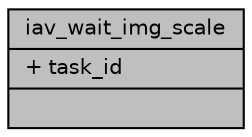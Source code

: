 digraph "iav_wait_img_scale"
{
 // INTERACTIVE_SVG=YES
 // LATEX_PDF_SIZE
  bgcolor="transparent";
  edge [fontname="Helvetica",fontsize="10",labelfontname="Helvetica",labelfontsize="10"];
  node [fontname="Helvetica",fontsize="10",shape=record];
  Node1 [label="{iav_wait_img_scale\n|+ task_id\l|}",height=0.2,width=0.4,color="black", fillcolor="grey75", style="filled", fontcolor="black",tooltip=" "];
}
